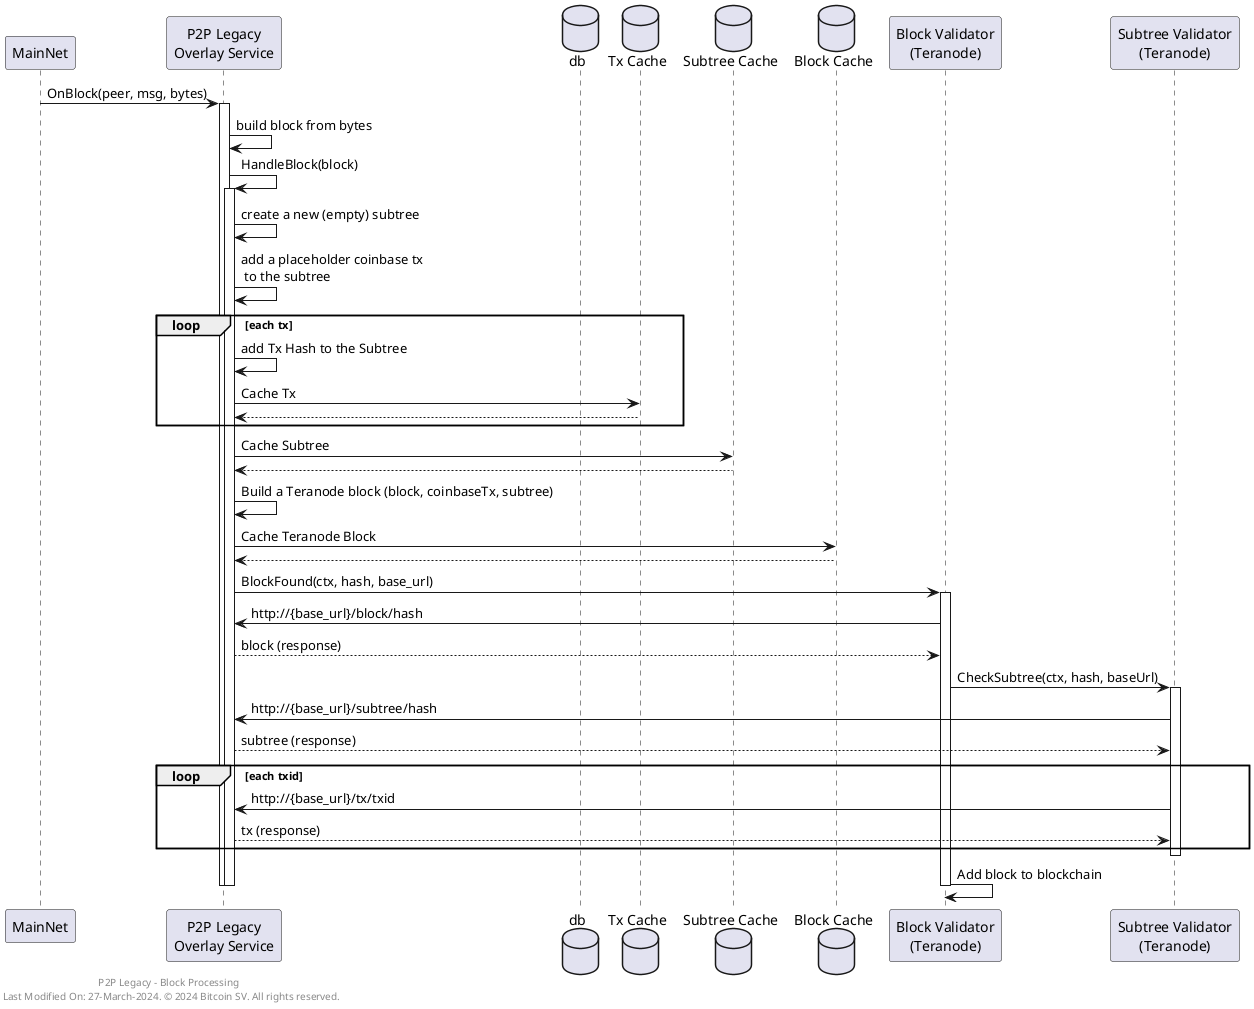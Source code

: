 @startuml overview


participant MainNet as mainnet
participant "P2P Legacy\nOverlay Service" as legacy
database db
database "Tx Cache" as txCache
database "Subtree Cache" as subtreeCache
database "Block Cache" as blockCache
participant "Block Validator\n(Teranode)" as blockValidator
participant "Subtree Validator\n(Teranode)" as subtreeValidator

mainnet -> legacy : OnBlock(peer, msg, bytes)
activate legacy

legacy -> legacy: build block from bytes

legacy -> legacy: HandleBlock(block)
activate legacy

legacy -> legacy: create a new (empty) subtree
legacy -> legacy: add a placeholder coinbase tx\n to the subtree

loop each tx
    legacy -> legacy: add Tx Hash to the Subtree
    legacy -> txCache: Cache Tx
    txCache --> legacy
end

legacy -> subtreeCache: Cache Subtree
subtreeCache --> legacy

legacy -> legacy: Build a Teranode block (block, coinbaseTx, subtree)

legacy -> blockCache: Cache Teranode Block
blockCache --> legacy

legacy -> blockValidator: BlockFound(ctx, hash, base_url)
activate blockValidator

blockValidator -> legacy: http://{base_url}/block/hash

legacy --> blockValidator: block (response)

blockValidator -> subtreeValidator: CheckSubtree(ctx, hash, baseUrl)

activate subtreeValidator

subtreeValidator -> legacy: http://{base_url}/subtree/hash

legacy --> subtreeValidator: subtree (response)


loop each txid
    subtreeValidator -> legacy: http://{base_url}/tx/txid
    legacy --> subtreeValidator: tx (response)
end

deactivate subtreeValidator

blockValidator -> blockValidator: Add block to blockchain

deactivate blockValidator

deactivate legacy

deactivate legacy

left footer "P2P Legacy - Block Processing \n Last Modified On: 27-March-2024. © 2024 Bitcoin SV. All rights reserved."

@enduml
